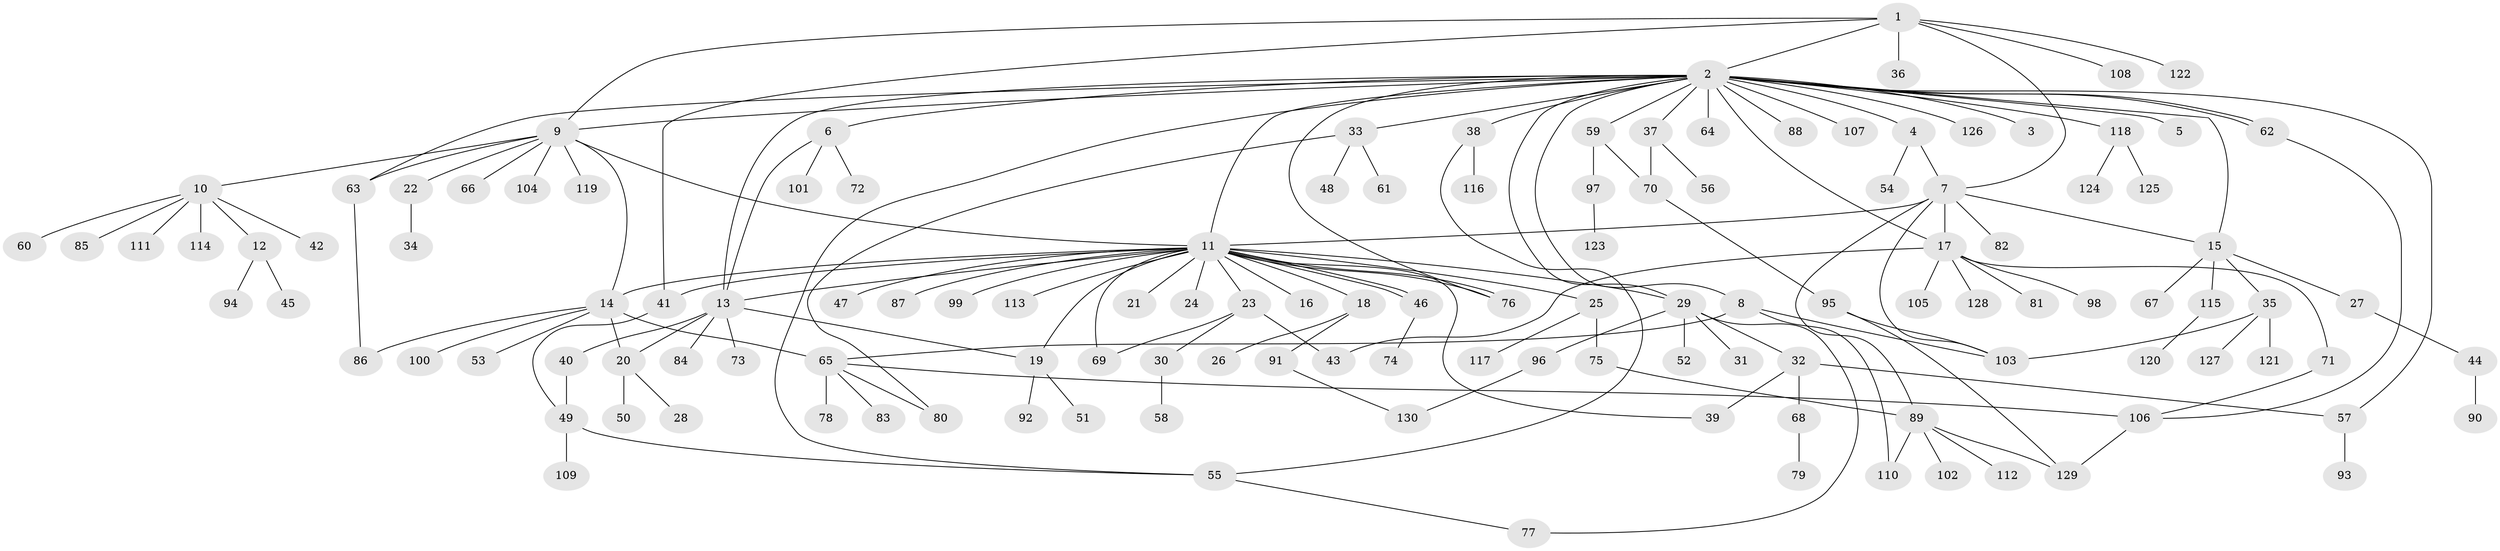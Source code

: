 // coarse degree distribution, {5: 0.0379746835443038, 20: 0.012658227848101266, 2: 0.20253164556962025, 3: 0.10126582278481013, 7: 0.02531645569620253, 4: 0.08860759493670886, 9: 0.012658227848101266, 6: 0.05063291139240506, 21: 0.012658227848101266, 8: 0.012658227848101266, 1: 0.4430379746835443}
// Generated by graph-tools (version 1.1) at 2025/50/03/04/25 22:50:18]
// undirected, 130 vertices, 169 edges
graph export_dot {
  node [color=gray90,style=filled];
  1;
  2;
  3;
  4;
  5;
  6;
  7;
  8;
  9;
  10;
  11;
  12;
  13;
  14;
  15;
  16;
  17;
  18;
  19;
  20;
  21;
  22;
  23;
  24;
  25;
  26;
  27;
  28;
  29;
  30;
  31;
  32;
  33;
  34;
  35;
  36;
  37;
  38;
  39;
  40;
  41;
  42;
  43;
  44;
  45;
  46;
  47;
  48;
  49;
  50;
  51;
  52;
  53;
  54;
  55;
  56;
  57;
  58;
  59;
  60;
  61;
  62;
  63;
  64;
  65;
  66;
  67;
  68;
  69;
  70;
  71;
  72;
  73;
  74;
  75;
  76;
  77;
  78;
  79;
  80;
  81;
  82;
  83;
  84;
  85;
  86;
  87;
  88;
  89;
  90;
  91;
  92;
  93;
  94;
  95;
  96;
  97;
  98;
  99;
  100;
  101;
  102;
  103;
  104;
  105;
  106;
  107;
  108;
  109;
  110;
  111;
  112;
  113;
  114;
  115;
  116;
  117;
  118;
  119;
  120;
  121;
  122;
  123;
  124;
  125;
  126;
  127;
  128;
  129;
  130;
  1 -- 2;
  1 -- 7;
  1 -- 9;
  1 -- 36;
  1 -- 41;
  1 -- 108;
  1 -- 122;
  2 -- 3;
  2 -- 4;
  2 -- 5;
  2 -- 6;
  2 -- 8;
  2 -- 9;
  2 -- 11;
  2 -- 13;
  2 -- 15;
  2 -- 17;
  2 -- 29;
  2 -- 33;
  2 -- 37;
  2 -- 38;
  2 -- 55;
  2 -- 57;
  2 -- 59;
  2 -- 62;
  2 -- 62;
  2 -- 63;
  2 -- 64;
  2 -- 76;
  2 -- 88;
  2 -- 107;
  2 -- 118;
  2 -- 126;
  4 -- 7;
  4 -- 54;
  6 -- 13;
  6 -- 72;
  6 -- 101;
  7 -- 11;
  7 -- 15;
  7 -- 17;
  7 -- 82;
  7 -- 89;
  7 -- 103;
  8 -- 65;
  8 -- 103;
  8 -- 110;
  9 -- 10;
  9 -- 11;
  9 -- 14;
  9 -- 22;
  9 -- 63;
  9 -- 66;
  9 -- 104;
  9 -- 119;
  10 -- 12;
  10 -- 42;
  10 -- 60;
  10 -- 85;
  10 -- 111;
  10 -- 114;
  11 -- 13;
  11 -- 14;
  11 -- 16;
  11 -- 18;
  11 -- 19;
  11 -- 21;
  11 -- 23;
  11 -- 24;
  11 -- 25;
  11 -- 29;
  11 -- 39;
  11 -- 41;
  11 -- 46;
  11 -- 46;
  11 -- 47;
  11 -- 69;
  11 -- 76;
  11 -- 76;
  11 -- 87;
  11 -- 99;
  11 -- 113;
  12 -- 45;
  12 -- 94;
  13 -- 19;
  13 -- 20;
  13 -- 40;
  13 -- 73;
  13 -- 84;
  14 -- 20;
  14 -- 53;
  14 -- 65;
  14 -- 86;
  14 -- 100;
  15 -- 27;
  15 -- 35;
  15 -- 67;
  15 -- 115;
  17 -- 43;
  17 -- 71;
  17 -- 81;
  17 -- 98;
  17 -- 105;
  17 -- 128;
  18 -- 26;
  18 -- 91;
  19 -- 51;
  19 -- 92;
  20 -- 28;
  20 -- 50;
  22 -- 34;
  23 -- 30;
  23 -- 43;
  23 -- 69;
  25 -- 75;
  25 -- 117;
  27 -- 44;
  29 -- 31;
  29 -- 32;
  29 -- 52;
  29 -- 77;
  29 -- 96;
  30 -- 58;
  32 -- 39;
  32 -- 57;
  32 -- 68;
  33 -- 48;
  33 -- 61;
  33 -- 80;
  35 -- 103;
  35 -- 121;
  35 -- 127;
  37 -- 56;
  37 -- 70;
  38 -- 55;
  38 -- 116;
  40 -- 49;
  41 -- 49;
  44 -- 90;
  46 -- 74;
  49 -- 55;
  49 -- 109;
  55 -- 77;
  57 -- 93;
  59 -- 70;
  59 -- 97;
  62 -- 106;
  63 -- 86;
  65 -- 78;
  65 -- 80;
  65 -- 83;
  65 -- 106;
  68 -- 79;
  70 -- 95;
  71 -- 106;
  75 -- 89;
  89 -- 102;
  89 -- 110;
  89 -- 112;
  89 -- 129;
  91 -- 130;
  95 -- 103;
  95 -- 129;
  96 -- 130;
  97 -- 123;
  106 -- 129;
  115 -- 120;
  118 -- 124;
  118 -- 125;
}
